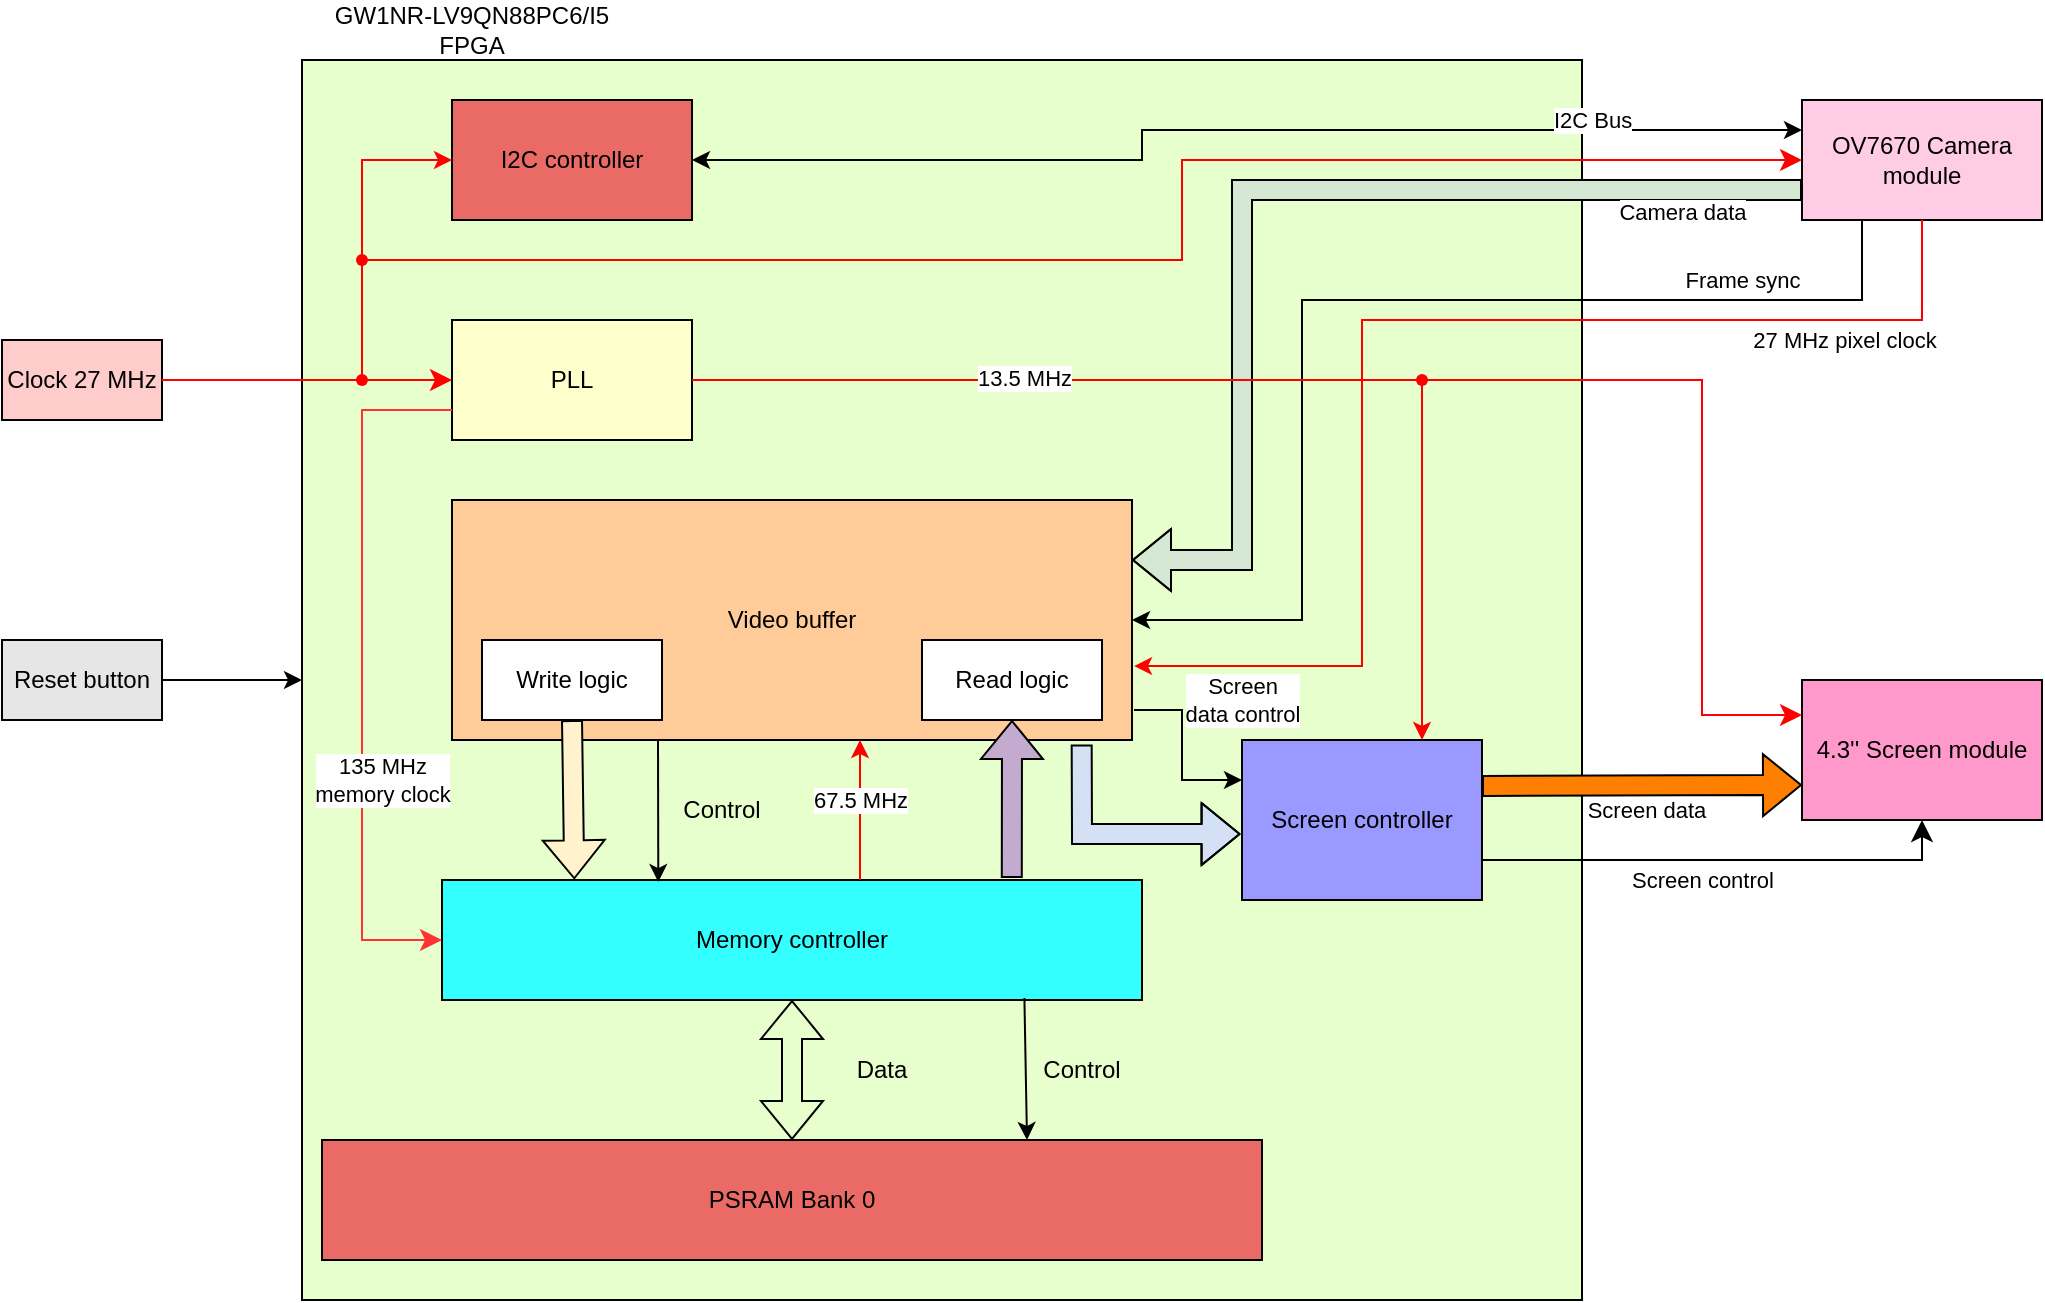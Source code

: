 <mxfile version="24.2.5" type="device">
  <diagram name="Page-1" id="CePQ9gwgdpxLxS7N06zX">
    <mxGraphModel dx="1020" dy="504" grid="1" gridSize="10" guides="1" tooltips="1" connect="1" arrows="1" fold="1" page="1" pageScale="1" pageWidth="850" pageHeight="1100" math="0" shadow="0">
      <root>
        <mxCell id="0" />
        <mxCell id="1" parent="0" />
        <mxCell id="lLx9HIjAvpz1RYFSknVg-1" value="Clock 27 MHz" style="rounded=0;whiteSpace=wrap;html=1;fillColor=#FFCCCC;" vertex="1" parent="1">
          <mxGeometry x="60" y="170" width="80" height="40" as="geometry" />
        </mxCell>
        <mxCell id="lLx9HIjAvpz1RYFSknVg-2" value="" style="rounded=0;whiteSpace=wrap;html=1;fillColor=#E6FFCC;" vertex="1" parent="1">
          <mxGeometry x="210" y="30" width="640" height="620" as="geometry" />
        </mxCell>
        <mxCell id="lLx9HIjAvpz1RYFSknVg-3" value="GW1NR-LV9QN88PC6/I5 FPGA" style="text;html=1;align=center;verticalAlign=middle;whiteSpace=wrap;rounded=0;" vertex="1" parent="1">
          <mxGeometry x="210" width="170" height="30" as="geometry" />
        </mxCell>
        <mxCell id="lLx9HIjAvpz1RYFSknVg-4" value="I2C controller" style="rounded=0;whiteSpace=wrap;html=1;fillColor=#EA6B66;" vertex="1" parent="1">
          <mxGeometry x="285" y="50" width="120" height="60" as="geometry" />
        </mxCell>
        <mxCell id="lLx9HIjAvpz1RYFSknVg-5" value="PSRAM Bank 0" style="rounded=0;whiteSpace=wrap;html=1;fillColor=#EA6B66;" vertex="1" parent="1">
          <mxGeometry x="220" y="570" width="470" height="60" as="geometry" />
        </mxCell>
        <mxCell id="lLx9HIjAvpz1RYFSknVg-6" value="Video buffer" style="rounded=0;whiteSpace=wrap;html=1;fillColor=#FFCC99;" vertex="1" parent="1">
          <mxGeometry x="285" y="250" width="340" height="120" as="geometry" />
        </mxCell>
        <mxCell id="lLx9HIjAvpz1RYFSknVg-7" value="Write logic" style="rounded=0;whiteSpace=wrap;html=1;" vertex="1" parent="1">
          <mxGeometry x="300" y="320" width="90" height="40" as="geometry" />
        </mxCell>
        <mxCell id="lLx9HIjAvpz1RYFSknVg-8" value="Read logic" style="rounded=0;whiteSpace=wrap;html=1;" vertex="1" parent="1">
          <mxGeometry x="520" y="320" width="90" height="40" as="geometry" />
        </mxCell>
        <mxCell id="lLx9HIjAvpz1RYFSknVg-10" value="" style="shape=flexArrow;endArrow=classic;html=1;rounded=0;entryX=0.5;entryY=1;entryDx=0;entryDy=0;fillColor=#C3ABD0;exitX=0.814;exitY=-0.017;exitDx=0;exitDy=0;exitPerimeter=0;" edge="1" parent="1" source="lLx9HIjAvpz1RYFSknVg-12" target="lLx9HIjAvpz1RYFSknVg-8">
          <mxGeometry width="50" height="50" relative="1" as="geometry">
            <mxPoint x="565" y="430" as="sourcePoint" />
            <mxPoint x="560" y="240" as="targetPoint" />
          </mxGeometry>
        </mxCell>
        <mxCell id="lLx9HIjAvpz1RYFSknVg-9" value="" style="shape=flexArrow;endArrow=classic;html=1;rounded=0;exitX=0.5;exitY=1;exitDx=0;exitDy=0;fillColor=#FFF2CC;entryX=0.189;entryY=-0.006;entryDx=0;entryDy=0;entryPerimeter=0;" edge="1" parent="1" source="lLx9HIjAvpz1RYFSknVg-7" target="lLx9HIjAvpz1RYFSknVg-12">
          <mxGeometry width="50" height="50" relative="1" as="geometry">
            <mxPoint x="510" y="290" as="sourcePoint" />
            <mxPoint x="345" y="420" as="targetPoint" />
          </mxGeometry>
        </mxCell>
        <mxCell id="lLx9HIjAvpz1RYFSknVg-11" value="PLL" style="rounded=0;whiteSpace=wrap;html=1;fillColor=#FFFFCC;" vertex="1" parent="1">
          <mxGeometry x="285" y="160" width="120" height="60" as="geometry" />
        </mxCell>
        <mxCell id="lLx9HIjAvpz1RYFSknVg-12" value="Memory controller" style="rounded=0;whiteSpace=wrap;html=1;fillColor=#33FFFF;" vertex="1" parent="1">
          <mxGeometry x="280" y="440" width="350" height="60" as="geometry" />
        </mxCell>
        <mxCell id="lLx9HIjAvpz1RYFSknVg-13" value="" style="shape=flexArrow;endArrow=classic;startArrow=classic;html=1;rounded=0;exitX=0.5;exitY=1;exitDx=0;exitDy=0;entryX=0.5;entryY=0;entryDx=0;entryDy=0;" edge="1" parent="1" source="lLx9HIjAvpz1RYFSknVg-12" target="lLx9HIjAvpz1RYFSknVg-5">
          <mxGeometry width="100" height="100" relative="1" as="geometry">
            <mxPoint x="490" y="510" as="sourcePoint" />
            <mxPoint x="590" y="410" as="targetPoint" />
          </mxGeometry>
        </mxCell>
        <mxCell id="lLx9HIjAvpz1RYFSknVg-14" value="Data" style="text;html=1;align=center;verticalAlign=middle;whiteSpace=wrap;rounded=0;" vertex="1" parent="1">
          <mxGeometry x="470" y="520" width="60" height="30" as="geometry" />
        </mxCell>
        <mxCell id="lLx9HIjAvpz1RYFSknVg-16" value="" style="endArrow=classic;html=1;rounded=0;entryX=0.75;entryY=0;entryDx=0;entryDy=0;exitX=0.832;exitY=0.983;exitDx=0;exitDy=0;exitPerimeter=0;" edge="1" parent="1" source="lLx9HIjAvpz1RYFSknVg-12" target="lLx9HIjAvpz1RYFSknVg-5">
          <mxGeometry width="50" height="50" relative="1" as="geometry">
            <mxPoint x="510" y="490" as="sourcePoint" />
            <mxPoint x="560" y="440" as="targetPoint" />
          </mxGeometry>
        </mxCell>
        <mxCell id="lLx9HIjAvpz1RYFSknVg-17" value="Control" style="text;html=1;align=center;verticalAlign=middle;whiteSpace=wrap;rounded=0;" vertex="1" parent="1">
          <mxGeometry x="570" y="520" width="60" height="30" as="geometry" />
        </mxCell>
        <mxCell id="lLx9HIjAvpz1RYFSknVg-18" value="" style="edgeStyle=elbowEdgeStyle;elbow=horizontal;endArrow=classic;html=1;curved=0;rounded=0;endSize=8;startSize=8;exitDx=0;exitDy=0;entryX=0;entryY=0.5;entryDx=0;entryDy=0;strokeColor=#FF0000;" edge="1" parent="1" source="lLx9HIjAvpz1RYFSknVg-53" target="lLx9HIjAvpz1RYFSknVg-11">
          <mxGeometry width="50" height="50" relative="1" as="geometry">
            <mxPoint x="510" y="390" as="sourcePoint" />
            <mxPoint x="560" y="340" as="targetPoint" />
            <Array as="points">
              <mxPoint x="180" y="210" />
            </Array>
          </mxGeometry>
        </mxCell>
        <mxCell id="lLx9HIjAvpz1RYFSknVg-21" value="" style="edgeStyle=elbowEdgeStyle;elbow=horizontal;endArrow=classic;html=1;curved=0;rounded=0;endSize=8;startSize=8;exitX=0;exitY=0.75;exitDx=0;exitDy=0;entryX=0;entryY=0.5;entryDx=0;entryDy=0;fillColor=#99FF99;strokeColor=#FF3333;" edge="1" parent="1" source="lLx9HIjAvpz1RYFSknVg-11" target="lLx9HIjAvpz1RYFSknVg-12">
          <mxGeometry width="50" height="50" relative="1" as="geometry">
            <mxPoint x="510" y="290" as="sourcePoint" />
            <mxPoint x="560" y="240" as="targetPoint" />
            <Array as="points">
              <mxPoint x="240" y="350" />
            </Array>
          </mxGeometry>
        </mxCell>
        <mxCell id="lLx9HIjAvpz1RYFSknVg-22" value="135 MHz&lt;br&gt;memory clock" style="edgeLabel;html=1;align=center;verticalAlign=middle;resizable=0;points=[];" vertex="1" connectable="0" parent="lLx9HIjAvpz1RYFSknVg-21">
          <mxGeometry x="-0.732" y="2" relative="1" as="geometry">
            <mxPoint x="8" y="183" as="offset" />
          </mxGeometry>
        </mxCell>
        <mxCell id="lLx9HIjAvpz1RYFSknVg-24" value="" style="endArrow=classic;html=1;rounded=0;entryX=0.309;entryY=0.017;entryDx=0;entryDy=0;entryPerimeter=0;" edge="1" parent="1" target="lLx9HIjAvpz1RYFSknVg-12">
          <mxGeometry width="50" height="50" relative="1" as="geometry">
            <mxPoint x="388" y="370" as="sourcePoint" />
            <mxPoint x="560" y="340" as="targetPoint" />
          </mxGeometry>
        </mxCell>
        <mxCell id="lLx9HIjAvpz1RYFSknVg-25" value="Control" style="text;html=1;align=center;verticalAlign=middle;whiteSpace=wrap;rounded=0;" vertex="1" parent="1">
          <mxGeometry x="390" y="390" width="60" height="30" as="geometry" />
        </mxCell>
        <mxCell id="lLx9HIjAvpz1RYFSknVg-26" value="" style="endArrow=classic;html=1;rounded=0;entryX=0;entryY=0.5;entryDx=0;entryDy=0;strokeColor=#FF0000;" edge="1" parent="1" source="lLx9HIjAvpz1RYFSknVg-55" target="lLx9HIjAvpz1RYFSknVg-4">
          <mxGeometry width="50" height="50" relative="1" as="geometry">
            <mxPoint x="240" y="190" as="sourcePoint" />
            <mxPoint x="560" y="40" as="targetPoint" />
            <Array as="points">
              <mxPoint x="240" y="80" />
            </Array>
          </mxGeometry>
        </mxCell>
        <mxCell id="lLx9HIjAvpz1RYFSknVg-27" value="" style="endArrow=classic;html=1;rounded=0;strokeColor=#FF0000;" edge="1" parent="1">
          <mxGeometry width="50" height="50" relative="1" as="geometry">
            <mxPoint x="489" y="440" as="sourcePoint" />
            <mxPoint x="489" y="370" as="targetPoint" />
          </mxGeometry>
        </mxCell>
        <mxCell id="lLx9HIjAvpz1RYFSknVg-28" value="67.5 MHz" style="edgeLabel;html=1;align=center;verticalAlign=middle;resizable=0;points=[];fillColor=none;" vertex="1" connectable="0" parent="lLx9HIjAvpz1RYFSknVg-27">
          <mxGeometry x="0.143" relative="1" as="geometry">
            <mxPoint as="offset" />
          </mxGeometry>
        </mxCell>
        <mxCell id="lLx9HIjAvpz1RYFSknVg-29" value="OV7670 Camera module" style="rounded=0;whiteSpace=wrap;html=1;fillColor=#FFCCE6;" vertex="1" parent="1">
          <mxGeometry x="960" y="50" width="120" height="60" as="geometry" />
        </mxCell>
        <mxCell id="lLx9HIjAvpz1RYFSknVg-30" value="4.3&#39;&#39; Screen module" style="rounded=0;whiteSpace=wrap;html=1;fillColor=#FF99CC;" vertex="1" parent="1">
          <mxGeometry x="960" y="340" width="120" height="70" as="geometry" />
        </mxCell>
        <mxCell id="lLx9HIjAvpz1RYFSknVg-32" value="" style="endArrow=classic;startArrow=classic;html=1;rounded=0;exitX=1;exitY=0.5;exitDx=0;exitDy=0;entryX=0;entryY=0.25;entryDx=0;entryDy=0;" edge="1" parent="1" source="lLx9HIjAvpz1RYFSknVg-4" target="lLx9HIjAvpz1RYFSknVg-29">
          <mxGeometry width="50" height="50" relative="1" as="geometry">
            <mxPoint x="660" y="290" as="sourcePoint" />
            <mxPoint x="710" y="240" as="targetPoint" />
            <Array as="points">
              <mxPoint x="630" y="80" />
              <mxPoint x="630" y="65" />
              <mxPoint x="710" y="65" />
            </Array>
          </mxGeometry>
        </mxCell>
        <mxCell id="lLx9HIjAvpz1RYFSknVg-33" value="I2C Bus" style="edgeLabel;html=1;align=center;verticalAlign=middle;resizable=0;points=[];" vertex="1" connectable="0" parent="lLx9HIjAvpz1RYFSknVg-32">
          <mxGeometry x="0.8" y="3" relative="1" as="geometry">
            <mxPoint x="-48" y="-2" as="offset" />
          </mxGeometry>
        </mxCell>
        <mxCell id="lLx9HIjAvpz1RYFSknVg-34" value="" style="edgeStyle=elbowEdgeStyle;elbow=horizontal;endArrow=classic;html=1;curved=0;rounded=0;endSize=8;startSize=8;entryX=0;entryY=0.5;entryDx=0;entryDy=0;strokeColor=#FF0000;" edge="1" parent="1" target="lLx9HIjAvpz1RYFSknVg-29">
          <mxGeometry width="50" height="50" relative="1" as="geometry">
            <mxPoint x="240" y="130" as="sourcePoint" />
            <mxPoint x="710" y="240" as="targetPoint" />
            <Array as="points">
              <mxPoint x="650" y="110" />
            </Array>
          </mxGeometry>
        </mxCell>
        <mxCell id="lLx9HIjAvpz1RYFSknVg-35" value="" style="shape=flexArrow;endArrow=classic;html=1;rounded=0;entryX=1;entryY=0.25;entryDx=0;entryDy=0;exitX=0;exitY=0.75;exitDx=0;exitDy=0;fillColor=#D5E8D4;" edge="1" parent="1" source="lLx9HIjAvpz1RYFSknVg-29" target="lLx9HIjAvpz1RYFSknVg-6">
          <mxGeometry width="50" height="50" relative="1" as="geometry">
            <mxPoint x="660" y="290" as="sourcePoint" />
            <mxPoint x="710" y="240" as="targetPoint" />
            <Array as="points">
              <mxPoint x="780" y="95" />
              <mxPoint x="680" y="95" />
              <mxPoint x="680" y="170" />
              <mxPoint x="680" y="280" />
            </Array>
          </mxGeometry>
        </mxCell>
        <mxCell id="lLx9HIjAvpz1RYFSknVg-36" value="Camera data" style="edgeLabel;html=1;align=center;verticalAlign=middle;resizable=0;points=[];" vertex="1" connectable="0" parent="lLx9HIjAvpz1RYFSknVg-35">
          <mxGeometry x="0.119" y="1" relative="1" as="geometry">
            <mxPoint x="219" as="offset" />
          </mxGeometry>
        </mxCell>
        <mxCell id="lLx9HIjAvpz1RYFSknVg-37" value="" style="edgeStyle=elbowEdgeStyle;elbow=horizontal;endArrow=classic;html=1;curved=0;rounded=0;endSize=8;startSize=8;exitDx=0;exitDy=0;entryX=0;entryY=0.25;entryDx=0;entryDy=0;strokeColor=#FF0000;" edge="1" parent="1" source="lLx9HIjAvpz1RYFSknVg-62" target="lLx9HIjAvpz1RYFSknVg-30">
          <mxGeometry width="50" height="50" relative="1" as="geometry">
            <mxPoint x="660" y="290" as="sourcePoint" />
            <mxPoint x="710" y="240" as="targetPoint" />
            <Array as="points">
              <mxPoint x="910" y="260" />
            </Array>
          </mxGeometry>
        </mxCell>
        <mxCell id="lLx9HIjAvpz1RYFSknVg-46" value="" style="edgeStyle=orthogonalEdgeStyle;rounded=0;orthogonalLoop=1;jettySize=auto;html=1;" edge="1" parent="1" source="lLx9HIjAvpz1RYFSknVg-45" target="lLx9HIjAvpz1RYFSknVg-2">
          <mxGeometry relative="1" as="geometry" />
        </mxCell>
        <mxCell id="lLx9HIjAvpz1RYFSknVg-45" value="Reset button" style="rounded=0;whiteSpace=wrap;html=1;fillColor=#E6E6E6;" vertex="1" parent="1">
          <mxGeometry x="60" y="320" width="80" height="40" as="geometry" />
        </mxCell>
        <mxCell id="lLx9HIjAvpz1RYFSknVg-50" value="" style="endArrow=classic;html=1;rounded=0;entryX=1;entryY=0.5;entryDx=0;entryDy=0;exitX=0.25;exitY=1;exitDx=0;exitDy=0;" edge="1" parent="1" source="lLx9HIjAvpz1RYFSknVg-29" target="lLx9HIjAvpz1RYFSknVg-6">
          <mxGeometry width="50" height="50" relative="1" as="geometry">
            <mxPoint x="890" y="220" as="sourcePoint" />
            <mxPoint x="940" y="170" as="targetPoint" />
            <Array as="points">
              <mxPoint x="990" y="150" />
              <mxPoint x="760" y="150" />
              <mxPoint x="710" y="150" />
              <mxPoint x="710" y="310" />
            </Array>
          </mxGeometry>
        </mxCell>
        <mxCell id="lLx9HIjAvpz1RYFSknVg-52" value="Frame sync" style="edgeLabel;html=1;align=center;verticalAlign=middle;resizable=0;points=[];" vertex="1" connectable="0" parent="lLx9HIjAvpz1RYFSknVg-50">
          <mxGeometry x="-0.238" y="-1" relative="1" as="geometry">
            <mxPoint x="115" y="-9" as="offset" />
          </mxGeometry>
        </mxCell>
        <mxCell id="lLx9HIjAvpz1RYFSknVg-51" value="" style="endArrow=classic;html=1;rounded=0;entryX=1.003;entryY=0.692;entryDx=0;entryDy=0;exitX=0.5;exitY=1;exitDx=0;exitDy=0;entryPerimeter=0;strokeColor=#FF0000;" edge="1" parent="1" source="lLx9HIjAvpz1RYFSknVg-29" target="lLx9HIjAvpz1RYFSknVg-6">
          <mxGeometry width="50" height="50" relative="1" as="geometry">
            <mxPoint x="990" y="120" as="sourcePoint" />
            <mxPoint x="635" y="320" as="targetPoint" />
            <Array as="points">
              <mxPoint x="1020" y="160" />
              <mxPoint x="770" y="160" />
              <mxPoint x="740" y="160" />
              <mxPoint x="740" y="333" />
            </Array>
          </mxGeometry>
        </mxCell>
        <mxCell id="lLx9HIjAvpz1RYFSknVg-57" value="27 MHz pixel clock" style="edgeLabel;html=1;align=center;verticalAlign=middle;resizable=0;points=[];" vertex="1" connectable="0" parent="lLx9HIjAvpz1RYFSknVg-51">
          <mxGeometry x="-0.712" y="1" relative="1" as="geometry">
            <mxPoint y="9" as="offset" />
          </mxGeometry>
        </mxCell>
        <mxCell id="lLx9HIjAvpz1RYFSknVg-54" value="" style="edgeStyle=elbowEdgeStyle;elbow=horizontal;endArrow=none;html=1;curved=0;rounded=0;endSize=8;startSize=8;exitX=1;exitY=0.5;exitDx=0;exitDy=0;entryDx=0;entryDy=0;strokeColor=#FF0000;" edge="1" parent="1" source="lLx9HIjAvpz1RYFSknVg-1" target="lLx9HIjAvpz1RYFSknVg-53">
          <mxGeometry width="50" height="50" relative="1" as="geometry">
            <mxPoint x="140" y="190" as="sourcePoint" />
            <mxPoint x="285" y="190" as="targetPoint" />
            <Array as="points" />
          </mxGeometry>
        </mxCell>
        <mxCell id="lLx9HIjAvpz1RYFSknVg-53" value="" style="shape=waypoint;sketch=0;fillStyle=solid;size=6;pointerEvents=1;points=[];fillColor=none;resizable=0;rotatable=0;perimeter=centerPerimeter;snapToPoint=1;strokeColor=#FF0000;" vertex="1" parent="1">
          <mxGeometry x="230" y="180" width="20" height="20" as="geometry" />
        </mxCell>
        <mxCell id="lLx9HIjAvpz1RYFSknVg-56" value="" style="endArrow=none;html=1;rounded=0;entryDx=0;entryDy=0;strokeColor=#FF0000;" edge="1" parent="1" target="lLx9HIjAvpz1RYFSknVg-55">
          <mxGeometry width="50" height="50" relative="1" as="geometry">
            <mxPoint x="240" y="190" as="sourcePoint" />
            <mxPoint x="285" y="80" as="targetPoint" />
            <Array as="points" />
          </mxGeometry>
        </mxCell>
        <mxCell id="lLx9HIjAvpz1RYFSknVg-55" value="" style="shape=waypoint;sketch=0;fillStyle=solid;size=6;pointerEvents=1;points=[];fillColor=none;resizable=0;rotatable=0;perimeter=centerPerimeter;snapToPoint=1;strokeColor=#FF0000;" vertex="1" parent="1">
          <mxGeometry x="230" y="120" width="20" height="20" as="geometry" />
        </mxCell>
        <mxCell id="lLx9HIjAvpz1RYFSknVg-58" value="Screen controller" style="rounded=0;whiteSpace=wrap;html=1;fillColor=#9999FF;" vertex="1" parent="1">
          <mxGeometry x="680" y="370" width="120" height="80" as="geometry" />
        </mxCell>
        <mxCell id="lLx9HIjAvpz1RYFSknVg-59" value="" style="shape=flexArrow;endArrow=classic;html=1;rounded=0;entryX=-0.006;entryY=0.588;entryDx=0;entryDy=0;exitX=0.926;exitY=1.019;exitDx=0;exitDy=0;exitPerimeter=0;entryPerimeter=0;fillColor=#D4E1F5;" edge="1" parent="1" source="lLx9HIjAvpz1RYFSknVg-6" target="lLx9HIjAvpz1RYFSknVg-58">
          <mxGeometry width="50" height="50" relative="1" as="geometry">
            <mxPoint x="590" y="320" as="sourcePoint" />
            <mxPoint x="640" y="270" as="targetPoint" />
            <Array as="points">
              <mxPoint x="600" y="417" />
            </Array>
          </mxGeometry>
        </mxCell>
        <mxCell id="lLx9HIjAvpz1RYFSknVg-60" value="" style="endArrow=classic;html=1;rounded=0;entryX=0;entryY=0.25;entryDx=0;entryDy=0;exitX=1.003;exitY=0.875;exitDx=0;exitDy=0;exitPerimeter=0;" edge="1" parent="1" source="lLx9HIjAvpz1RYFSknVg-6" target="lLx9HIjAvpz1RYFSknVg-58">
          <mxGeometry width="50" height="50" relative="1" as="geometry">
            <mxPoint x="590" y="320" as="sourcePoint" />
            <mxPoint x="640" y="270" as="targetPoint" />
            <Array as="points">
              <mxPoint x="650" y="355" />
              <mxPoint x="650" y="390" />
            </Array>
          </mxGeometry>
        </mxCell>
        <mxCell id="lLx9HIjAvpz1RYFSknVg-68" value="Screen&lt;br&gt;data control" style="edgeLabel;html=1;align=center;verticalAlign=middle;resizable=0;points=[];fillColor=none;" vertex="1" connectable="0" parent="lLx9HIjAvpz1RYFSknVg-60">
          <mxGeometry x="-0.281" y="-1" relative="1" as="geometry">
            <mxPoint x="31" y="-13" as="offset" />
          </mxGeometry>
        </mxCell>
        <mxCell id="lLx9HIjAvpz1RYFSknVg-61" value="" style="endArrow=classic;html=1;rounded=0;entryX=0.75;entryY=0;entryDx=0;entryDy=0;strokeColor=#FF0000;" edge="1" parent="1" target="lLx9HIjAvpz1RYFSknVg-58">
          <mxGeometry width="50" height="50" relative="1" as="geometry">
            <mxPoint x="770" y="190" as="sourcePoint" />
            <mxPoint x="640" y="270" as="targetPoint" />
          </mxGeometry>
        </mxCell>
        <mxCell id="lLx9HIjAvpz1RYFSknVg-63" value="" style="edgeStyle=elbowEdgeStyle;elbow=horizontal;endArrow=none;html=1;curved=0;rounded=0;endSize=8;startSize=8;exitX=1;exitY=0.5;exitDx=0;exitDy=0;entryDx=0;entryDy=0;strokeColor=#FF0000;" edge="1" parent="1" source="lLx9HIjAvpz1RYFSknVg-11" target="lLx9HIjAvpz1RYFSknVg-62">
          <mxGeometry width="50" height="50" relative="1" as="geometry">
            <mxPoint x="405" y="190" as="sourcePoint" />
            <mxPoint x="960" y="375" as="targetPoint" />
            <Array as="points" />
          </mxGeometry>
        </mxCell>
        <mxCell id="lLx9HIjAvpz1RYFSknVg-65" value="13.5 MHz" style="edgeLabel;html=1;align=center;verticalAlign=middle;resizable=0;points=[];" vertex="1" connectable="0" parent="lLx9HIjAvpz1RYFSknVg-63">
          <mxGeometry x="-0.092" y="1" relative="1" as="geometry">
            <mxPoint as="offset" />
          </mxGeometry>
        </mxCell>
        <mxCell id="lLx9HIjAvpz1RYFSknVg-62" value="" style="shape=waypoint;sketch=0;fillStyle=solid;size=6;pointerEvents=1;points=[];fillColor=none;resizable=0;rotatable=0;perimeter=centerPerimeter;snapToPoint=1;strokeColor=#FF0000;" vertex="1" parent="1">
          <mxGeometry x="760" y="180" width="20" height="20" as="geometry" />
        </mxCell>
        <mxCell id="lLx9HIjAvpz1RYFSknVg-66" value="" style="shape=flexArrow;endArrow=classic;html=1;rounded=0;entryX=0;entryY=0.75;entryDx=0;entryDy=0;fillColor=#FF8000;" edge="1" parent="1" target="lLx9HIjAvpz1RYFSknVg-30">
          <mxGeometry width="50" height="50" relative="1" as="geometry">
            <mxPoint x="800" y="393" as="sourcePoint" />
            <mxPoint x="640" y="270" as="targetPoint" />
          </mxGeometry>
        </mxCell>
        <mxCell id="lLx9HIjAvpz1RYFSknVg-70" value="Screen data" style="edgeLabel;html=1;align=center;verticalAlign=middle;resizable=0;points=[];" vertex="1" connectable="0" parent="lLx9HIjAvpz1RYFSknVg-66">
          <mxGeometry x="0.021" y="2" relative="1" as="geometry">
            <mxPoint y="14" as="offset" />
          </mxGeometry>
        </mxCell>
        <mxCell id="lLx9HIjAvpz1RYFSknVg-67" value="" style="edgeStyle=elbowEdgeStyle;elbow=vertical;endArrow=classic;html=1;curved=0;rounded=0;endSize=8;startSize=8;entryX=0.5;entryY=1;entryDx=0;entryDy=0;exitX=1;exitY=0.75;exitDx=0;exitDy=0;" edge="1" parent="1" source="lLx9HIjAvpz1RYFSknVg-58" target="lLx9HIjAvpz1RYFSknVg-30">
          <mxGeometry width="50" height="50" relative="1" as="geometry">
            <mxPoint x="590" y="420" as="sourcePoint" />
            <mxPoint x="640" y="370" as="targetPoint" />
            <Array as="points">
              <mxPoint x="910" y="430" />
            </Array>
          </mxGeometry>
        </mxCell>
        <mxCell id="lLx9HIjAvpz1RYFSknVg-69" value="Screen control" style="edgeLabel;html=1;align=center;verticalAlign=middle;resizable=0;points=[];" vertex="1" connectable="0" parent="lLx9HIjAvpz1RYFSknVg-67">
          <mxGeometry x="0.022" y="3" relative="1" as="geometry">
            <mxPoint x="-13" y="13" as="offset" />
          </mxGeometry>
        </mxCell>
      </root>
    </mxGraphModel>
  </diagram>
</mxfile>
